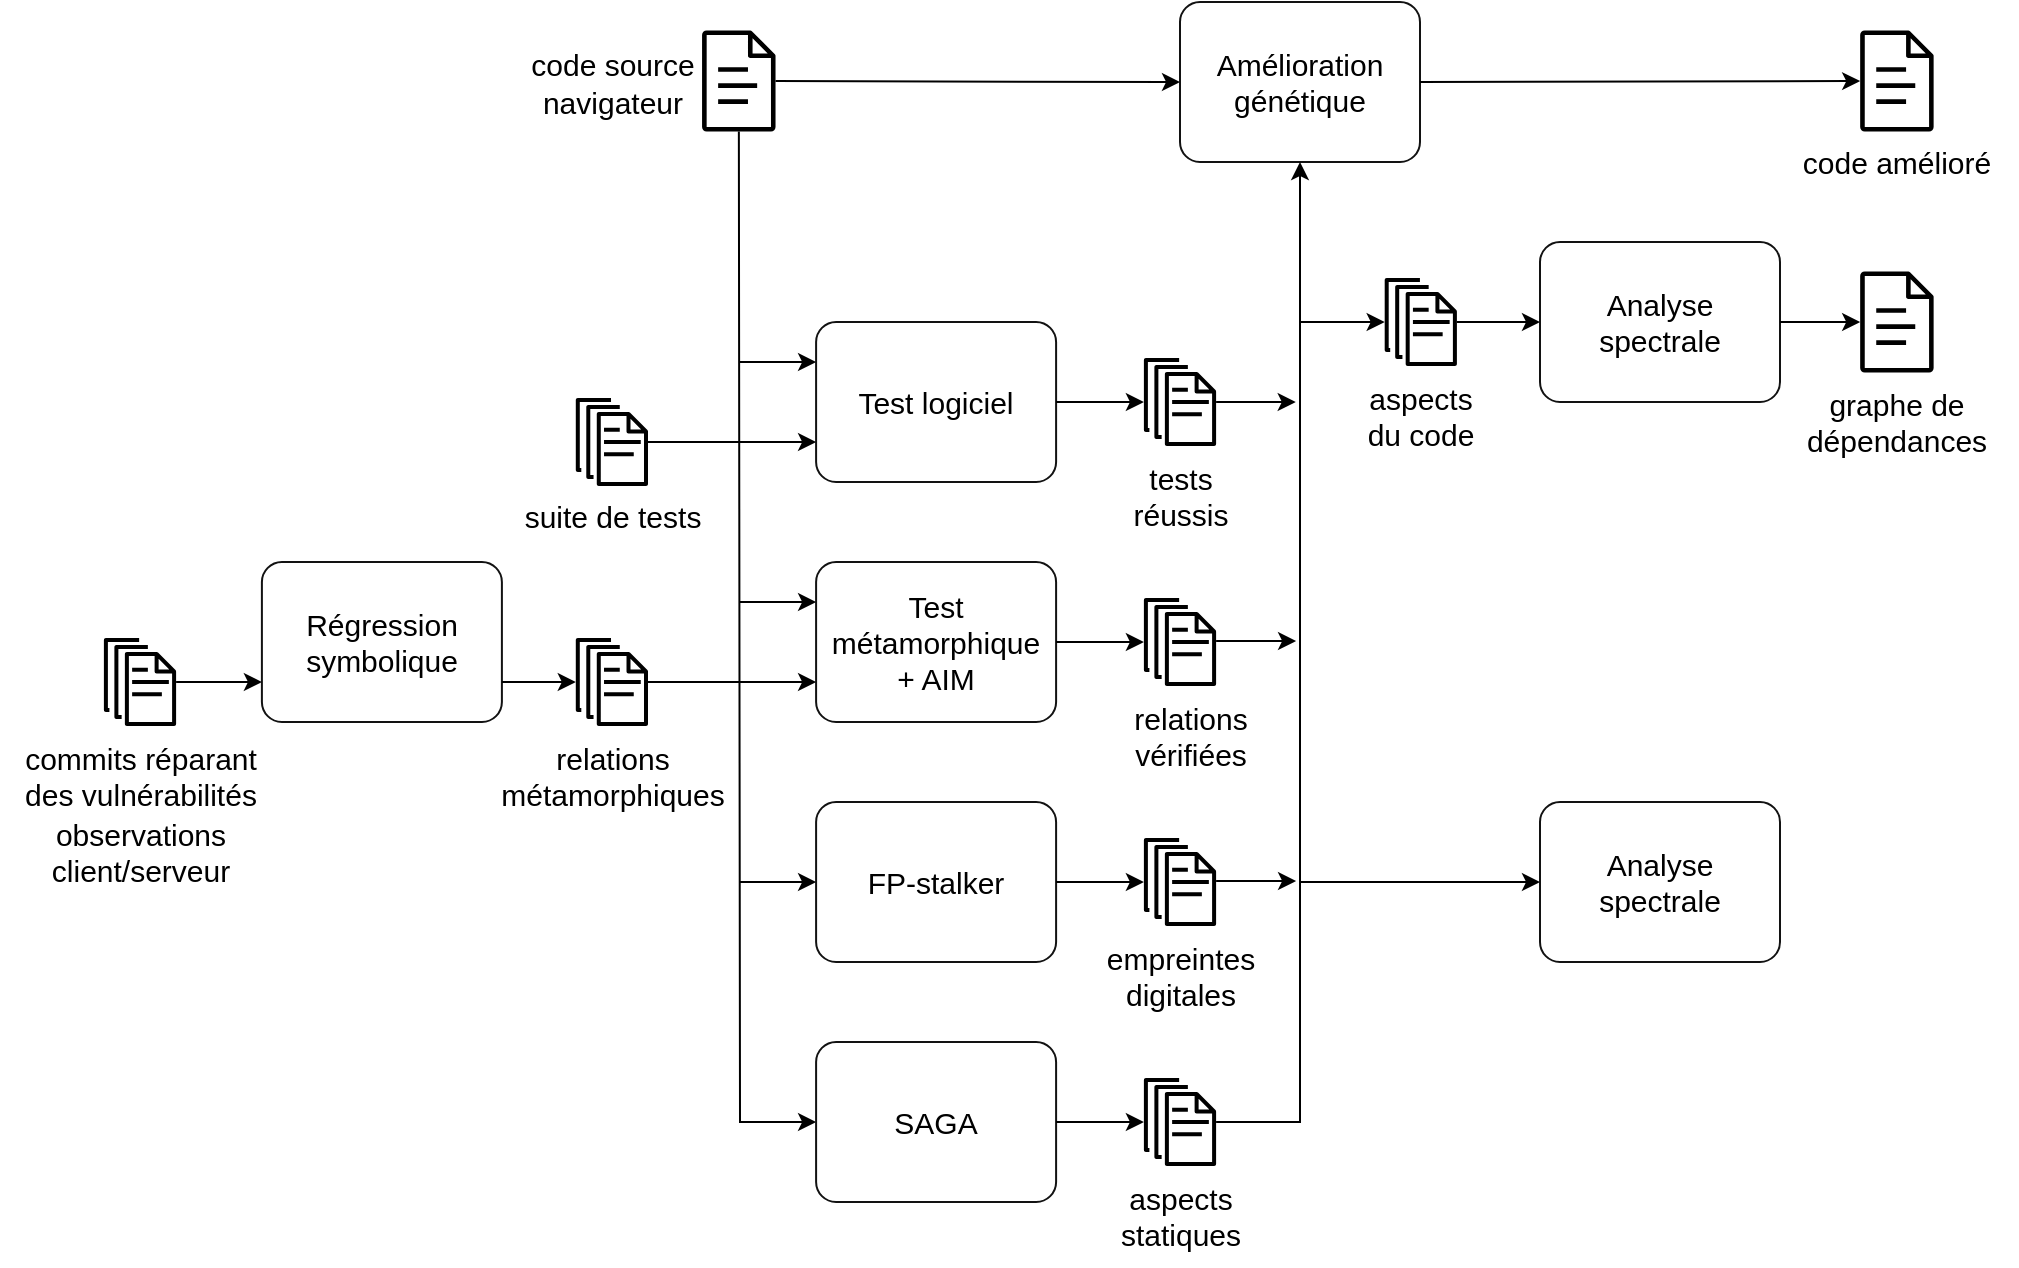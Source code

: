 <mxfile version="26.1.3">
  <diagram name="Page-1" id="982gyeF62y9UsF95akiq">
    <mxGraphModel dx="1739" dy="1808" grid="1" gridSize="10" guides="1" tooltips="1" connect="1" arrows="1" fold="1" page="1" pageScale="1" pageWidth="827" pageHeight="1169" math="0" shadow="0">
      <root>
        <mxCell id="0" />
        <mxCell id="1" parent="0" />
        <mxCell id="LqAJjOGj0EOW5YZ_SDEt-3" value="" style="sketch=0;outlineConnect=0;fontColor=#232F3E;gradientColor=none;fillColor=light-dark(#000000, #bec8d4);strokeColor=none;dashed=0;verticalLabelPosition=bottom;verticalAlign=top;align=center;html=1;fontSize=12;fontStyle=0;aspect=fixed;pointerEvents=1;shape=mxgraph.aws4.document;" parent="1" vertex="1">
          <mxGeometry x="-19.05" y="-145.75" width="36.9" height="50.5" as="geometry" />
        </mxCell>
        <mxCell id="LqAJjOGj0EOW5YZ_SDEt-4" value="&lt;div&gt;Amélioration&lt;/div&gt;&lt;div&gt;génétique&lt;/div&gt;" style="points=[[0.25,0,0],[0.5,0,0],[0.75,0,0],[1,0.25,0],[1,0.5,0],[1,0.75,0],[0.75,1,0],[0.5,1,0],[0.25,1,0],[0,0.75,0],[0,0.5,0],[0,0.25,0]];shape=mxgraph.bpmn.task;whiteSpace=wrap;rectStyle=rounded;size=10;html=1;taskMarker=abstract;strokeColor=#121212;fontSize=15;fillColor=#FFFFFF;" parent="1" vertex="1">
          <mxGeometry x="220" y="-160" width="120" height="80" as="geometry" />
        </mxCell>
        <mxCell id="LqAJjOGj0EOW5YZ_SDEt-5" value="" style="endArrow=classic;html=1;rounded=0;entryX=0;entryY=0.5;entryDx=0;entryDy=0;entryPerimeter=0;" parent="1" source="LqAJjOGj0EOW5YZ_SDEt-3" target="LqAJjOGj0EOW5YZ_SDEt-4" edge="1">
          <mxGeometry width="50" height="50" relative="1" as="geometry">
            <mxPoint x="116.02" y="99.5" as="sourcePoint" />
            <mxPoint x="184.02" y="99.5" as="targetPoint" />
          </mxGeometry>
        </mxCell>
        <mxCell id="LqAJjOGj0EOW5YZ_SDEt-7" value="" style="endArrow=classic;html=1;rounded=0;exitX=1;exitY=0.5;exitDx=0;exitDy=0;exitPerimeter=0;" parent="1" source="LqAJjOGj0EOW5YZ_SDEt-4" target="ychqdGXQUVl_SIHGtclr-22" edge="1">
          <mxGeometry width="50" height="50" relative="1" as="geometry">
            <mxPoint x="171.02" y="-109.5" as="sourcePoint" />
            <mxPoint x="400" y="-170" as="targetPoint" />
          </mxGeometry>
        </mxCell>
        <mxCell id="LqAJjOGj0EOW5YZ_SDEt-8" value="code source" style="text;html=1;align=center;verticalAlign=middle;resizable=0;points=[];autosize=1;strokeColor=none;fillColor=none;fontSize=15;" parent="1" vertex="1">
          <mxGeometry x="-119.05" y="-143.75" width="110" height="30" as="geometry" />
        </mxCell>
        <mxCell id="LqAJjOGj0EOW5YZ_SDEt-9" value="code amélioré" style="text;html=1;align=center;verticalAlign=middle;resizable=0;points=[];autosize=1;strokeColor=none;fillColor=none;fontSize=15;" parent="1" vertex="1">
          <mxGeometry x="518.45" y="-95.25" width="120" height="30" as="geometry" />
        </mxCell>
        <mxCell id="LqAJjOGj0EOW5YZ_SDEt-10" value="Test logiciel" style="points=[[0.25,0,0],[0.5,0,0],[0.75,0,0],[1,0.25,0],[1,0.5,0],[1,0.75,0],[0.75,1,0],[0.5,1,0],[0.25,1,0],[0,0.75,0],[0,0.5,0],[0,0.25,0]];shape=mxgraph.bpmn.task;whiteSpace=wrap;rectStyle=rounded;size=10;html=1;taskMarker=abstract;strokeColor=#121212;fontSize=15;fillColor=#FFFFFF;" parent="1" vertex="1">
          <mxGeometry x="38.05" width="120" height="80" as="geometry" />
        </mxCell>
        <mxCell id="LqAJjOGj0EOW5YZ_SDEt-11" value="" style="sketch=0;outlineConnect=0;fontColor=#232F3E;gradientColor=none;fillColor=#000000;strokeColor=none;dashed=0;verticalLabelPosition=bottom;verticalAlign=top;align=center;html=1;fontSize=12;fontStyle=0;aspect=fixed;pointerEvents=1;shape=mxgraph.aws4.documents;" parent="1" vertex="1">
          <mxGeometry x="-82.1" y="38" width="36.1" height="44" as="geometry" />
        </mxCell>
        <mxCell id="LqAJjOGj0EOW5YZ_SDEt-12" value="" style="endArrow=classic;html=1;rounded=0;entryX=0;entryY=0.75;entryDx=0;entryDy=0;entryPerimeter=0;" parent="1" source="LqAJjOGj0EOW5YZ_SDEt-11" target="LqAJjOGj0EOW5YZ_SDEt-10" edge="1">
          <mxGeometry width="50" height="50" relative="1" as="geometry">
            <mxPoint x="-127.05" y="-140" as="sourcePoint" />
            <mxPoint x="-79.05" y="40" as="targetPoint" />
            <Array as="points" />
          </mxGeometry>
        </mxCell>
        <mxCell id="LqAJjOGj0EOW5YZ_SDEt-13" value="suite de tests" style="text;html=1;align=center;verticalAlign=middle;resizable=0;points=[];autosize=1;strokeColor=none;fillColor=none;fontSize=15;" parent="1" vertex="1">
          <mxGeometry x="-119.05" y="82" width="110" height="30" as="geometry" />
        </mxCell>
        <mxCell id="LqAJjOGj0EOW5YZ_SDEt-14" value="Test métamorphique&lt;br&gt;+ AIM" style="points=[[0.25,0,0],[0.5,0,0],[0.75,0,0],[1,0.25,0],[1,0.5,0],[1,0.75,0],[0.75,1,0],[0.5,1,0],[0.25,1,0],[0,0.75,0],[0,0.5,0],[0,0.25,0]];shape=mxgraph.bpmn.task;whiteSpace=wrap;rectStyle=rounded;size=10;html=1;taskMarker=abstract;strokeColor=#121212;fontSize=15;fillColor=#FFFFFF;" parent="1" vertex="1">
          <mxGeometry x="38.05" y="120" width="120" height="80" as="geometry" />
        </mxCell>
        <mxCell id="LqAJjOGj0EOW5YZ_SDEt-15" value="" style="sketch=0;outlineConnect=0;fontColor=#232F3E;gradientColor=none;fillColor=#000000;strokeColor=none;dashed=0;verticalLabelPosition=bottom;verticalAlign=top;align=center;html=1;fontSize=12;fontStyle=0;aspect=fixed;pointerEvents=1;shape=mxgraph.aws4.documents;" parent="1" vertex="1">
          <mxGeometry x="-82.1" y="158" width="36.1" height="44" as="geometry" />
        </mxCell>
        <mxCell id="LqAJjOGj0EOW5YZ_SDEt-16" value="" style="endArrow=classic;html=1;rounded=0;entryX=0;entryY=0.75;entryDx=0;entryDy=0;entryPerimeter=0;" parent="1" source="LqAJjOGj0EOW5YZ_SDEt-15" target="LqAJjOGj0EOW5YZ_SDEt-14" edge="1">
          <mxGeometry width="50" height="50" relative="1" as="geometry">
            <mxPoint x="-128.05" y="-400" as="sourcePoint" />
            <mxPoint x="-79.05" y="160" as="targetPoint" />
          </mxGeometry>
        </mxCell>
        <mxCell id="LqAJjOGj0EOW5YZ_SDEt-17" value="&lt;div&gt;relations&lt;/div&gt;&lt;div&gt;métamorphiques&lt;/div&gt;" style="text;html=1;align=center;verticalAlign=middle;resizable=0;points=[];autosize=1;strokeColor=none;fillColor=none;fontSize=15;" parent="1" vertex="1">
          <mxGeometry x="-134.05" y="202" width="140" height="50" as="geometry" />
        </mxCell>
        <mxCell id="LqAJjOGj0EOW5YZ_SDEt-18" value="Régression symbolique" style="points=[[0.25,0,0],[0.5,0,0],[0.75,0,0],[1,0.25,0],[1,0.5,0],[1,0.75,0],[0.75,1,0],[0.5,1,0],[0.25,1,0],[0,0.75,0],[0,0.5,0],[0,0.25,0]];shape=mxgraph.bpmn.task;whiteSpace=wrap;rectStyle=rounded;size=10;html=1;taskMarker=abstract;strokeColor=#121212;fontSize=15;fillColor=#FFFFFF;" parent="1" vertex="1">
          <mxGeometry x="-239.05" y="120" width="120" height="80" as="geometry" />
        </mxCell>
        <mxCell id="LqAJjOGj0EOW5YZ_SDEt-19" value="" style="endArrow=classic;html=1;rounded=0;exitX=1;exitY=0.75;exitDx=0;exitDy=0;exitPerimeter=0;" parent="1" source="LqAJjOGj0EOW5YZ_SDEt-18" target="LqAJjOGj0EOW5YZ_SDEt-15" edge="1">
          <mxGeometry width="50" height="50" relative="1" as="geometry">
            <mxPoint x="-36.1" y="-410" as="sourcePoint" />
            <mxPoint x="44.9" y="-410" as="targetPoint" />
          </mxGeometry>
        </mxCell>
        <mxCell id="LqAJjOGj0EOW5YZ_SDEt-20" value="" style="sketch=0;outlineConnect=0;fontColor=#232F3E;gradientColor=none;fillColor=#000000;strokeColor=none;dashed=0;verticalLabelPosition=bottom;verticalAlign=top;align=center;html=1;fontSize=12;fontStyle=0;aspect=fixed;pointerEvents=1;shape=mxgraph.aws4.documents;" parent="1" vertex="1">
          <mxGeometry x="-318.05" y="158" width="36.1" height="44" as="geometry" />
        </mxCell>
        <mxCell id="LqAJjOGj0EOW5YZ_SDEt-21" value="" style="endArrow=classic;html=1;rounded=0;entryX=0;entryY=0.75;entryDx=0;entryDy=0;entryPerimeter=0;" parent="1" source="LqAJjOGj0EOW5YZ_SDEt-20" target="LqAJjOGj0EOW5YZ_SDEt-18" edge="1">
          <mxGeometry width="50" height="50" relative="1" as="geometry">
            <mxPoint x="-156.1" y="-410" as="sourcePoint" />
            <mxPoint x="-72.1" y="-410" as="targetPoint" />
          </mxGeometry>
        </mxCell>
        <mxCell id="LqAJjOGj0EOW5YZ_SDEt-22" value="&lt;div&gt;commits réparant&lt;/div&gt;&lt;div&gt;des vulnérabilités&lt;/div&gt;" style="text;html=1;align=center;verticalAlign=middle;resizable=0;points=[];autosize=1;strokeColor=none;fillColor=none;fontSize=15;" parent="1" vertex="1">
          <mxGeometry x="-370" y="202" width="140" height="50" as="geometry" />
        </mxCell>
        <mxCell id="LqAJjOGj0EOW5YZ_SDEt-35" value="" style="sketch=0;outlineConnect=0;fontColor=#232F3E;gradientColor=none;fillColor=#000000;strokeColor=none;dashed=0;verticalLabelPosition=bottom;verticalAlign=top;align=center;html=1;fontSize=12;fontStyle=0;aspect=fixed;pointerEvents=1;shape=mxgraph.aws4.documents;" parent="1" vertex="1">
          <mxGeometry x="201.95" y="18" width="36.1" height="44" as="geometry" />
        </mxCell>
        <mxCell id="LqAJjOGj0EOW5YZ_SDEt-36" value="&lt;div&gt;tests&lt;/div&gt;&lt;div&gt;réussis&lt;/div&gt;" style="text;html=1;align=center;verticalAlign=middle;resizable=0;points=[];autosize=1;strokeColor=none;fillColor=none;fontSize=15;" parent="1" vertex="1">
          <mxGeometry x="185.0" y="62" width="70" height="50" as="geometry" />
        </mxCell>
        <mxCell id="LqAJjOGj0EOW5YZ_SDEt-38" value="" style="endArrow=classic;html=1;rounded=0;" parent="1" source="LqAJjOGj0EOW5YZ_SDEt-10" target="LqAJjOGj0EOW5YZ_SDEt-35" edge="1">
          <mxGeometry width="50" height="50" relative="1" as="geometry">
            <mxPoint x="52" y="-310" as="sourcePoint" />
            <mxPoint x="132" y="-309" as="targetPoint" />
          </mxGeometry>
        </mxCell>
        <mxCell id="LqAJjOGj0EOW5YZ_SDEt-43" value="" style="sketch=0;outlineConnect=0;fontColor=#232F3E;gradientColor=none;fillColor=#000000;strokeColor=none;dashed=0;verticalLabelPosition=bottom;verticalAlign=top;align=center;html=1;fontSize=12;fontStyle=0;aspect=fixed;pointerEvents=1;shape=mxgraph.aws4.documents;" parent="1" vertex="1">
          <mxGeometry x="201.95" y="138" width="36.1" height="44" as="geometry" />
        </mxCell>
        <mxCell id="LqAJjOGj0EOW5YZ_SDEt-46" value="" style="endArrow=classic;html=1;rounded=0;" parent="1" source="LqAJjOGj0EOW5YZ_SDEt-14" target="LqAJjOGj0EOW5YZ_SDEt-43" edge="1">
          <mxGeometry width="50" height="50" relative="1" as="geometry">
            <mxPoint x="211" y="-190" as="sourcePoint" />
            <mxPoint x="234" y="-190" as="targetPoint" />
          </mxGeometry>
        </mxCell>
        <mxCell id="LqAJjOGj0EOW5YZ_SDEt-47" value="&lt;div&gt;relations&lt;/div&gt;&lt;div&gt;vérifiées&lt;/div&gt;" style="text;html=1;align=center;verticalAlign=middle;resizable=0;points=[];autosize=1;strokeColor=none;fillColor=none;fontSize=15;" parent="1" vertex="1">
          <mxGeometry x="185.0" y="182" width="80" height="50" as="geometry" />
        </mxCell>
        <mxCell id="LqAJjOGj0EOW5YZ_SDEt-48" value="" style="endArrow=classic;html=1;rounded=0;entryX=0.5;entryY=1;entryDx=0;entryDy=0;entryPerimeter=0;" parent="1" source="ychqdGXQUVl_SIHGtclr-8" target="LqAJjOGj0EOW5YZ_SDEt-4" edge="1">
          <mxGeometry width="50" height="50" relative="1" as="geometry">
            <mxPoint x="270" y="-190" as="sourcePoint" />
            <mxPoint x="290" y="-110" as="targetPoint" />
            <Array as="points">
              <mxPoint x="280" y="400" />
            </Array>
          </mxGeometry>
        </mxCell>
        <mxCell id="VRw-bLnKxxOZqPA7tqMh-1" value="" style="endArrow=classic;html=1;rounded=0;entryX=0;entryY=0.5;entryDx=0;entryDy=0;entryPerimeter=0;" parent="1" target="ychqdGXQUVl_SIHGtclr-7" edge="1" source="LqAJjOGj0EOW5YZ_SDEt-3">
          <mxGeometry width="50" height="50" relative="1" as="geometry">
            <mxPoint x="200" y="-80" as="sourcePoint" />
            <mxPoint x="167" y="30" as="targetPoint" />
            <Array as="points">
              <mxPoint y="400" />
            </Array>
          </mxGeometry>
        </mxCell>
        <mxCell id="VRw-bLnKxxOZqPA7tqMh-12" value="&lt;div&gt;observations&lt;/div&gt;&lt;div&gt;client/serveur&lt;/div&gt;" style="text;html=1;align=center;verticalAlign=middle;resizable=0;points=[];autosize=1;strokeColor=none;fillColor=none;fontSize=15;" parent="1" vertex="1">
          <mxGeometry x="-355" y="240" width="110" height="50" as="geometry" />
        </mxCell>
        <mxCell id="ychqdGXQUVl_SIHGtclr-1" value="navigateur" style="text;html=1;align=center;verticalAlign=middle;resizable=0;points=[];autosize=1;strokeColor=none;fillColor=none;fontSize=15;" vertex="1" parent="1">
          <mxGeometry x="-109.05" y="-125.25" width="90" height="30" as="geometry" />
        </mxCell>
        <mxCell id="ychqdGXQUVl_SIHGtclr-3" value="FP-stalker" style="points=[[0.25,0,0],[0.5,0,0],[0.75,0,0],[1,0.25,0],[1,0.5,0],[1,0.75,0],[0.75,1,0],[0.5,1,0],[0.25,1,0],[0,0.75,0],[0,0.5,0],[0,0.25,0]];shape=mxgraph.bpmn.task;whiteSpace=wrap;rectStyle=rounded;size=10;html=1;taskMarker=abstract;strokeColor=#121212;fontSize=15;fillColor=#FFFFFF;" vertex="1" parent="1">
          <mxGeometry x="38.05" y="240" width="120" height="80" as="geometry" />
        </mxCell>
        <mxCell id="ychqdGXQUVl_SIHGtclr-4" value="" style="sketch=0;outlineConnect=0;fontColor=#232F3E;gradientColor=none;fillColor=#000000;strokeColor=none;dashed=0;verticalLabelPosition=bottom;verticalAlign=top;align=center;html=1;fontSize=12;fontStyle=0;aspect=fixed;pointerEvents=1;shape=mxgraph.aws4.documents;" vertex="1" parent="1">
          <mxGeometry x="201.95" y="258" width="36.1" height="44" as="geometry" />
        </mxCell>
        <mxCell id="ychqdGXQUVl_SIHGtclr-5" value="" style="endArrow=classic;html=1;rounded=0;exitX=1;exitY=0.5;exitDx=0;exitDy=0;exitPerimeter=0;" edge="1" parent="1" target="ychqdGXQUVl_SIHGtclr-4" source="ychqdGXQUVl_SIHGtclr-3">
          <mxGeometry width="50" height="50" relative="1" as="geometry">
            <mxPoint x="157" y="282" as="sourcePoint" />
            <mxPoint x="234" y="-68" as="targetPoint" />
          </mxGeometry>
        </mxCell>
        <mxCell id="ychqdGXQUVl_SIHGtclr-6" value="&lt;div&gt;empreintes&lt;/div&gt;&lt;div&gt;digitales&lt;/div&gt;" style="text;html=1;align=center;verticalAlign=middle;resizable=0;points=[];autosize=1;strokeColor=none;fillColor=none;fontSize=15;" vertex="1" parent="1">
          <mxGeometry x="170.0" y="302" width="100" height="50" as="geometry" />
        </mxCell>
        <mxCell id="ychqdGXQUVl_SIHGtclr-7" value="SAGA" style="points=[[0.25,0,0],[0.5,0,0],[0.75,0,0],[1,0.25,0],[1,0.5,0],[1,0.75,0],[0.75,1,0],[0.5,1,0],[0.25,1,0],[0,0.75,0],[0,0.5,0],[0,0.25,0]];shape=mxgraph.bpmn.task;whiteSpace=wrap;rectStyle=rounded;size=10;html=1;taskMarker=abstract;strokeColor=#121212;fontSize=15;fillColor=#FFFFFF;" vertex="1" parent="1">
          <mxGeometry x="38.05" y="360" width="120" height="80" as="geometry" />
        </mxCell>
        <mxCell id="ychqdGXQUVl_SIHGtclr-8" value="" style="sketch=0;outlineConnect=0;fontColor=#232F3E;gradientColor=none;fillColor=#000000;strokeColor=none;dashed=0;verticalLabelPosition=bottom;verticalAlign=top;align=center;html=1;fontSize=12;fontStyle=0;aspect=fixed;pointerEvents=1;shape=mxgraph.aws4.documents;" vertex="1" parent="1">
          <mxGeometry x="201.95" y="378" width="36.1" height="44" as="geometry" />
        </mxCell>
        <mxCell id="ychqdGXQUVl_SIHGtclr-9" value="" style="endArrow=classic;html=1;rounded=0;exitX=1;exitY=0.5;exitDx=0;exitDy=0;exitPerimeter=0;" edge="1" parent="1" source="ychqdGXQUVl_SIHGtclr-7" target="ychqdGXQUVl_SIHGtclr-8">
          <mxGeometry width="50" height="50" relative="1" as="geometry">
            <mxPoint x="157" y="402" as="sourcePoint" />
            <mxPoint x="234" y="52" as="targetPoint" />
          </mxGeometry>
        </mxCell>
        <mxCell id="ychqdGXQUVl_SIHGtclr-10" value="&lt;div&gt;aspects&lt;/div&gt;&lt;div&gt;statiques&lt;/div&gt;" style="text;html=1;align=center;verticalAlign=middle;resizable=0;points=[];autosize=1;strokeColor=none;fillColor=none;fontSize=15;" vertex="1" parent="1">
          <mxGeometry x="180.0" y="422" width="80" height="50" as="geometry" />
        </mxCell>
        <mxCell id="ychqdGXQUVl_SIHGtclr-11" value="" style="endArrow=classic;html=1;rounded=0;" edge="1" parent="1" source="LqAJjOGj0EOW5YZ_SDEt-35">
          <mxGeometry width="50" height="50" relative="1" as="geometry">
            <mxPoint x="338.9" y="70" as="sourcePoint" />
            <mxPoint x="277.88" y="40" as="targetPoint" />
          </mxGeometry>
        </mxCell>
        <mxCell id="ychqdGXQUVl_SIHGtclr-12" value="" style="endArrow=classic;html=1;rounded=0;entryX=0;entryY=0.25;entryDx=0;entryDy=0;entryPerimeter=0;" edge="1" parent="1" target="LqAJjOGj0EOW5YZ_SDEt-10">
          <mxGeometry width="50" height="50" relative="1" as="geometry">
            <mxPoint y="20" as="sourcePoint" />
            <mxPoint x="310" y="50" as="targetPoint" />
          </mxGeometry>
        </mxCell>
        <mxCell id="ychqdGXQUVl_SIHGtclr-13" value="" style="endArrow=classic;html=1;rounded=0;entryX=0;entryY=0.25;entryDx=0;entryDy=0;entryPerimeter=0;" edge="1" parent="1" target="LqAJjOGj0EOW5YZ_SDEt-14">
          <mxGeometry width="50" height="50" relative="1" as="geometry">
            <mxPoint y="140" as="sourcePoint" />
            <mxPoint x="158.12" y="140" as="targetPoint" />
          </mxGeometry>
        </mxCell>
        <mxCell id="ychqdGXQUVl_SIHGtclr-15" value="" style="endArrow=classic;html=1;rounded=0;entryX=0;entryY=0.5;entryDx=0;entryDy=0;entryPerimeter=0;" edge="1" parent="1" target="ychqdGXQUVl_SIHGtclr-3">
          <mxGeometry width="50" height="50" relative="1" as="geometry">
            <mxPoint y="280" as="sourcePoint" />
            <mxPoint x="158.05" y="258" as="targetPoint" />
          </mxGeometry>
        </mxCell>
        <mxCell id="ychqdGXQUVl_SIHGtclr-17" value="" style="endArrow=classic;html=1;rounded=0;" edge="1" parent="1">
          <mxGeometry width="50" height="50" relative="1" as="geometry">
            <mxPoint x="238.05" y="159.5" as="sourcePoint" />
            <mxPoint x="278.05" y="159.5" as="targetPoint" />
          </mxGeometry>
        </mxCell>
        <mxCell id="ychqdGXQUVl_SIHGtclr-19" value="" style="endArrow=classic;html=1;rounded=0;" edge="1" parent="1">
          <mxGeometry width="50" height="50" relative="1" as="geometry">
            <mxPoint x="238.05" y="279.5" as="sourcePoint" />
            <mxPoint x="278.05" y="279.5" as="targetPoint" />
          </mxGeometry>
        </mxCell>
        <mxCell id="ychqdGXQUVl_SIHGtclr-22" value="" style="sketch=0;outlineConnect=0;fontColor=#232F3E;gradientColor=none;fillColor=light-dark(#000000, #bec8d4);strokeColor=none;dashed=0;verticalLabelPosition=bottom;verticalAlign=top;align=center;html=1;fontSize=12;fontStyle=0;aspect=fixed;pointerEvents=1;shape=mxgraph.aws4.document;" vertex="1" parent="1">
          <mxGeometry x="560" y="-145.75" width="36.9" height="50.5" as="geometry" />
        </mxCell>
        <mxCell id="ychqdGXQUVl_SIHGtclr-23" value="Analyse spectrale" style="points=[[0.25,0,0],[0.5,0,0],[0.75,0,0],[1,0.25,0],[1,0.5,0],[1,0.75,0],[0.75,1,0],[0.5,1,0],[0.25,1,0],[0,0.75,0],[0,0.5,0],[0,0.25,0]];shape=mxgraph.bpmn.task;whiteSpace=wrap;rectStyle=rounded;size=10;html=1;taskMarker=abstract;strokeColor=#121212;fontSize=15;fillColor=#FFFFFF;" vertex="1" parent="1">
          <mxGeometry x="400" y="-40" width="120" height="80" as="geometry" />
        </mxCell>
        <mxCell id="ychqdGXQUVl_SIHGtclr-24" value="" style="endArrow=classic;html=1;rounded=0;" edge="1" parent="1" target="ychqdGXQUVl_SIHGtclr-25">
          <mxGeometry width="50" height="50" relative="1" as="geometry">
            <mxPoint x="280" as="sourcePoint" />
            <mxPoint x="340" y="39.5" as="targetPoint" />
          </mxGeometry>
        </mxCell>
        <mxCell id="ychqdGXQUVl_SIHGtclr-25" value="" style="sketch=0;outlineConnect=0;fontColor=#232F3E;gradientColor=none;fillColor=#000000;strokeColor=none;dashed=0;verticalLabelPosition=bottom;verticalAlign=top;align=center;html=1;fontSize=12;fontStyle=0;aspect=fixed;pointerEvents=1;shape=mxgraph.aws4.documents;" vertex="1" parent="1">
          <mxGeometry x="322.35" y="-22" width="36.1" height="44" as="geometry" />
        </mxCell>
        <mxCell id="ychqdGXQUVl_SIHGtclr-26" value="" style="endArrow=classic;html=1;rounded=0;entryX=0;entryY=0.5;entryDx=0;entryDy=0;entryPerimeter=0;" edge="1" parent="1" source="ychqdGXQUVl_SIHGtclr-25" target="ychqdGXQUVl_SIHGtclr-23">
          <mxGeometry width="50" height="50" relative="1" as="geometry">
            <mxPoint x="290" y="10" as="sourcePoint" />
            <mxPoint x="332" y="10" as="targetPoint" />
          </mxGeometry>
        </mxCell>
        <mxCell id="ychqdGXQUVl_SIHGtclr-27" value="&lt;div&gt;aspects&lt;/div&gt;&lt;div&gt;du code&lt;/div&gt;" style="text;html=1;align=center;verticalAlign=middle;resizable=0;points=[];autosize=1;strokeColor=none;fillColor=none;fontSize=15;" vertex="1" parent="1">
          <mxGeometry x="300.4" y="22" width="80" height="50" as="geometry" />
        </mxCell>
        <mxCell id="ychqdGXQUVl_SIHGtclr-28" value="" style="sketch=0;outlineConnect=0;fontColor=#232F3E;gradientColor=none;fillColor=light-dark(#000000, #bec8d4);strokeColor=none;dashed=0;verticalLabelPosition=bottom;verticalAlign=top;align=center;html=1;fontSize=12;fontStyle=0;aspect=fixed;pointerEvents=1;shape=mxgraph.aws4.document;" vertex="1" parent="1">
          <mxGeometry x="560" y="-25.25" width="36.9" height="50.5" as="geometry" />
        </mxCell>
        <mxCell id="ychqdGXQUVl_SIHGtclr-29" value="" style="endArrow=classic;html=1;rounded=0;exitX=1;exitY=0.5;exitDx=0;exitDy=0;exitPerimeter=0;" edge="1" parent="1" source="ychqdGXQUVl_SIHGtclr-23" target="ychqdGXQUVl_SIHGtclr-28">
          <mxGeometry width="50" height="50" relative="1" as="geometry">
            <mxPoint x="368" y="10" as="sourcePoint" />
            <mxPoint x="410" y="10" as="targetPoint" />
          </mxGeometry>
        </mxCell>
        <mxCell id="ychqdGXQUVl_SIHGtclr-30" value="&lt;div&gt;graphe de&lt;/div&gt;&lt;div&gt;dépendances&lt;/div&gt;" style="text;html=1;align=center;verticalAlign=middle;resizable=0;points=[];autosize=1;strokeColor=none;fillColor=none;fontSize=15;" vertex="1" parent="1">
          <mxGeometry x="523.45" y="25.25" width="110" height="50" as="geometry" />
        </mxCell>
        <mxCell id="ychqdGXQUVl_SIHGtclr-31" value="Analyse spectrale" style="points=[[0.25,0,0],[0.5,0,0],[0.75,0,0],[1,0.25,0],[1,0.5,0],[1,0.75,0],[0.75,1,0],[0.5,1,0],[0.25,1,0],[0,0.75,0],[0,0.5,0],[0,0.25,0]];shape=mxgraph.bpmn.task;whiteSpace=wrap;rectStyle=rounded;size=10;html=1;taskMarker=abstract;strokeColor=#121212;fontSize=15;fillColor=#FFFFFF;" vertex="1" parent="1">
          <mxGeometry x="400" y="240" width="120" height="80" as="geometry" />
        </mxCell>
        <mxCell id="ychqdGXQUVl_SIHGtclr-32" value="" style="endArrow=classic;html=1;rounded=0;entryX=0;entryY=0.5;entryDx=0;entryDy=0;entryPerimeter=0;" edge="1" parent="1" target="ychqdGXQUVl_SIHGtclr-31">
          <mxGeometry width="50" height="50" relative="1" as="geometry">
            <mxPoint x="280" y="280" as="sourcePoint" />
            <mxPoint x="332" y="10" as="targetPoint" />
          </mxGeometry>
        </mxCell>
      </root>
    </mxGraphModel>
  </diagram>
</mxfile>
